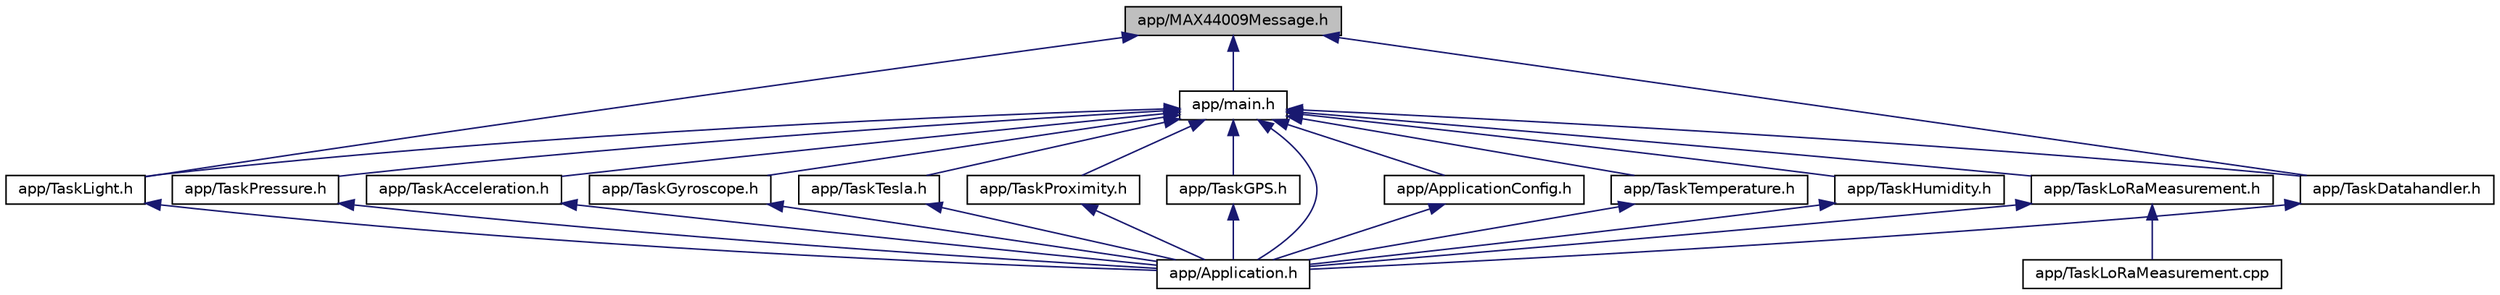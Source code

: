digraph "app/MAX44009Message.h"
{
  edge [fontname="Helvetica",fontsize="10",labelfontname="Helvetica",labelfontsize="10"];
  node [fontname="Helvetica",fontsize="10",shape=record];
  Node1 [label="app/MAX44009Message.h",height=0.2,width=0.4,color="black", fillcolor="grey75", style="filled", fontcolor="black"];
  Node1 -> Node2 [dir="back",color="midnightblue",fontsize="10",style="solid",fontname="Helvetica"];
  Node2 [label="app/main.h",height=0.2,width=0.4,color="black", fillcolor="white", style="filled",URL="$main_8h_source.html"];
  Node2 -> Node3 [dir="back",color="midnightblue",fontsize="10",style="solid",fontname="Helvetica"];
  Node3 [label="app/ApplicationConfig.h",height=0.2,width=0.4,color="black", fillcolor="white", style="filled",URL="$_application_config_8h_source.html"];
  Node3 -> Node4 [dir="back",color="midnightblue",fontsize="10",style="solid",fontname="Helvetica"];
  Node4 [label="app/Application.h",height=0.2,width=0.4,color="black", fillcolor="white", style="filled",URL="$_application_8h_source.html"];
  Node2 -> Node5 [dir="back",color="midnightblue",fontsize="10",style="solid",fontname="Helvetica"];
  Node5 [label="app/TaskLight.h",height=0.2,width=0.4,color="black", fillcolor="white", style="filled",URL="$_task_light_8h.html"];
  Node5 -> Node4 [dir="back",color="midnightblue",fontsize="10",style="solid",fontname="Helvetica"];
  Node2 -> Node6 [dir="back",color="midnightblue",fontsize="10",style="solid",fontname="Helvetica"];
  Node6 [label="app/TaskTemperature.h",height=0.2,width=0.4,color="black", fillcolor="white", style="filled",URL="$_task_temperature_8h.html"];
  Node6 -> Node4 [dir="back",color="midnightblue",fontsize="10",style="solid",fontname="Helvetica"];
  Node2 -> Node7 [dir="back",color="midnightblue",fontsize="10",style="solid",fontname="Helvetica"];
  Node7 [label="app/TaskHumidity.h",height=0.2,width=0.4,color="black", fillcolor="white", style="filled",URL="$_task_humidity_8h_source.html"];
  Node7 -> Node4 [dir="back",color="midnightblue",fontsize="10",style="solid",fontname="Helvetica"];
  Node2 -> Node8 [dir="back",color="midnightblue",fontsize="10",style="solid",fontname="Helvetica"];
  Node8 [label="app/TaskPressure.h",height=0.2,width=0.4,color="black", fillcolor="white", style="filled",URL="$_task_pressure_8h.html"];
  Node8 -> Node4 [dir="back",color="midnightblue",fontsize="10",style="solid",fontname="Helvetica"];
  Node2 -> Node9 [dir="back",color="midnightblue",fontsize="10",style="solid",fontname="Helvetica"];
  Node9 [label="app/TaskAcceleration.h",height=0.2,width=0.4,color="black", fillcolor="white", style="filled",URL="$_task_acceleration_8h.html"];
  Node9 -> Node4 [dir="back",color="midnightblue",fontsize="10",style="solid",fontname="Helvetica"];
  Node2 -> Node10 [dir="back",color="midnightblue",fontsize="10",style="solid",fontname="Helvetica"];
  Node10 [label="app/TaskGyroscope.h",height=0.2,width=0.4,color="black", fillcolor="white", style="filled",URL="$_task_gyroscope_8h.html"];
  Node10 -> Node4 [dir="back",color="midnightblue",fontsize="10",style="solid",fontname="Helvetica"];
  Node2 -> Node11 [dir="back",color="midnightblue",fontsize="10",style="solid",fontname="Helvetica"];
  Node11 [label="app/TaskTesla.h",height=0.2,width=0.4,color="black", fillcolor="white", style="filled",URL="$_task_tesla_8h.html"];
  Node11 -> Node4 [dir="back",color="midnightblue",fontsize="10",style="solid",fontname="Helvetica"];
  Node2 -> Node12 [dir="back",color="midnightblue",fontsize="10",style="solid",fontname="Helvetica"];
  Node12 [label="app/TaskProximity.h",height=0.2,width=0.4,color="black", fillcolor="white", style="filled",URL="$_task_proximity_8h.html"];
  Node12 -> Node4 [dir="back",color="midnightblue",fontsize="10",style="solid",fontname="Helvetica"];
  Node2 -> Node13 [dir="back",color="midnightblue",fontsize="10",style="solid",fontname="Helvetica"];
  Node13 [label="app/TaskGPS.h",height=0.2,width=0.4,color="black", fillcolor="white", style="filled",URL="$_task_g_p_s_8h.html"];
  Node13 -> Node4 [dir="back",color="midnightblue",fontsize="10",style="solid",fontname="Helvetica"];
  Node2 -> Node14 [dir="back",color="midnightblue",fontsize="10",style="solid",fontname="Helvetica"];
  Node14 [label="app/TaskLoRaMeasurement.h",height=0.2,width=0.4,color="black", fillcolor="white", style="filled",URL="$_task_lo_ra_measurement_8h.html"];
  Node14 -> Node4 [dir="back",color="midnightblue",fontsize="10",style="solid",fontname="Helvetica"];
  Node14 -> Node15 [dir="back",color="midnightblue",fontsize="10",style="solid",fontname="Helvetica"];
  Node15 [label="app/TaskLoRaMeasurement.cpp",height=0.2,width=0.4,color="black", fillcolor="white", style="filled",URL="$_task_lo_ra_measurement_8cpp.html"];
  Node2 -> Node16 [dir="back",color="midnightblue",fontsize="10",style="solid",fontname="Helvetica"];
  Node16 [label="app/TaskDatahandler.h",height=0.2,width=0.4,color="black", fillcolor="white", style="filled",URL="$_task_datahandler_8h.html"];
  Node16 -> Node4 [dir="back",color="midnightblue",fontsize="10",style="solid",fontname="Helvetica"];
  Node2 -> Node4 [dir="back",color="midnightblue",fontsize="10",style="solid",fontname="Helvetica"];
  Node1 -> Node5 [dir="back",color="midnightblue",fontsize="10",style="solid",fontname="Helvetica"];
  Node1 -> Node16 [dir="back",color="midnightblue",fontsize="10",style="solid",fontname="Helvetica"];
}
